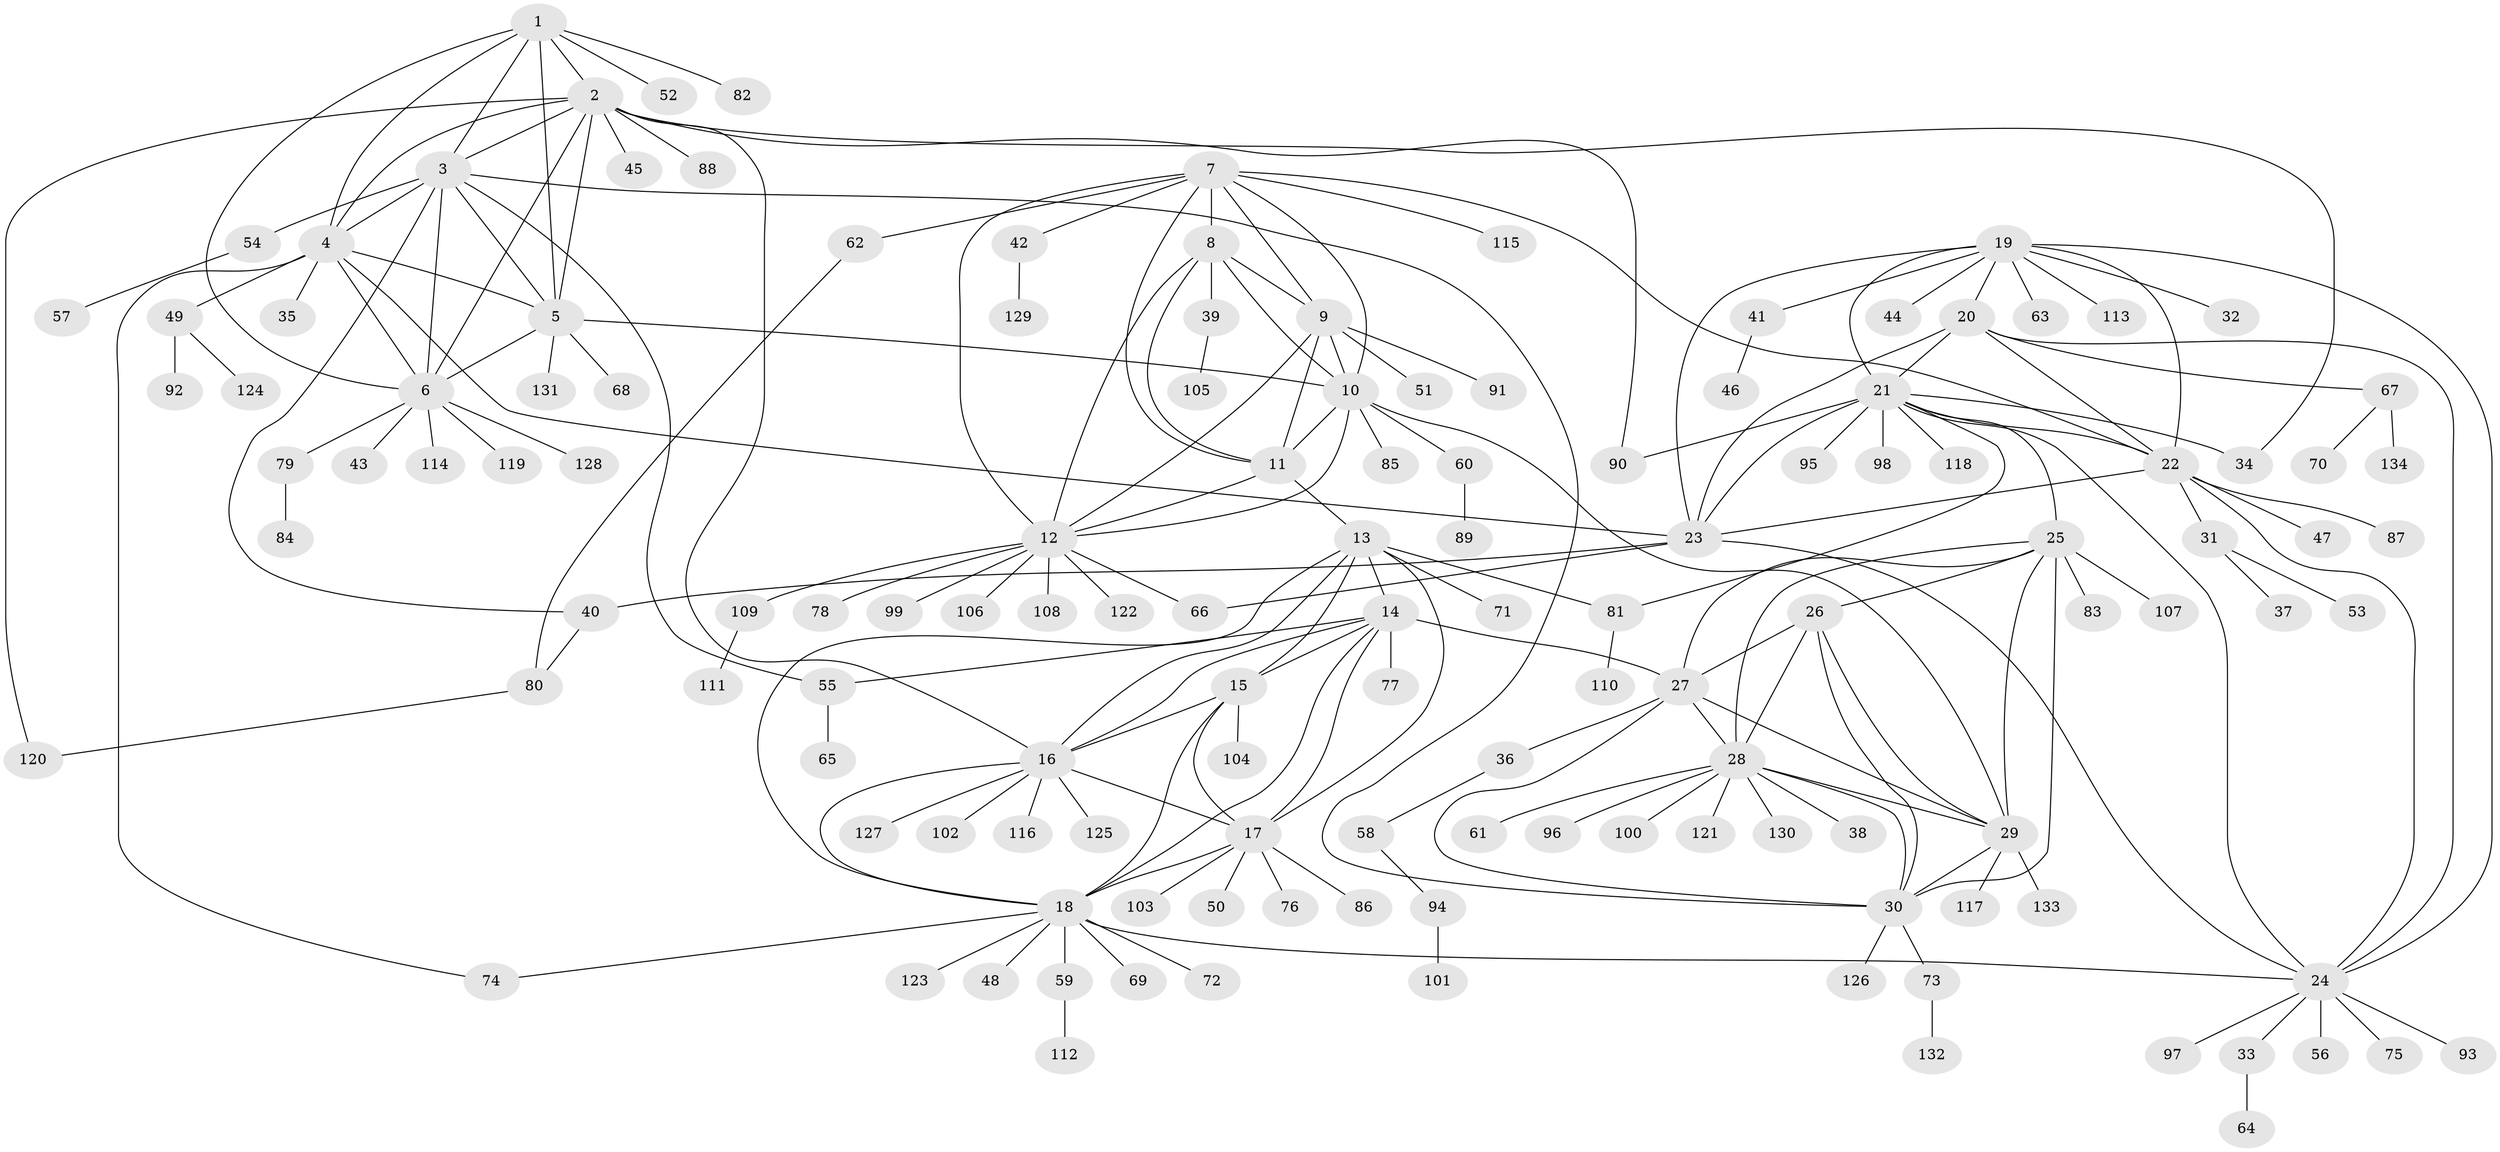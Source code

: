// Generated by graph-tools (version 1.1) at 2025/15/03/09/25 04:15:52]
// undirected, 134 vertices, 198 edges
graph export_dot {
graph [start="1"]
  node [color=gray90,style=filled];
  1;
  2;
  3;
  4;
  5;
  6;
  7;
  8;
  9;
  10;
  11;
  12;
  13;
  14;
  15;
  16;
  17;
  18;
  19;
  20;
  21;
  22;
  23;
  24;
  25;
  26;
  27;
  28;
  29;
  30;
  31;
  32;
  33;
  34;
  35;
  36;
  37;
  38;
  39;
  40;
  41;
  42;
  43;
  44;
  45;
  46;
  47;
  48;
  49;
  50;
  51;
  52;
  53;
  54;
  55;
  56;
  57;
  58;
  59;
  60;
  61;
  62;
  63;
  64;
  65;
  66;
  67;
  68;
  69;
  70;
  71;
  72;
  73;
  74;
  75;
  76;
  77;
  78;
  79;
  80;
  81;
  82;
  83;
  84;
  85;
  86;
  87;
  88;
  89;
  90;
  91;
  92;
  93;
  94;
  95;
  96;
  97;
  98;
  99;
  100;
  101;
  102;
  103;
  104;
  105;
  106;
  107;
  108;
  109;
  110;
  111;
  112;
  113;
  114;
  115;
  116;
  117;
  118;
  119;
  120;
  121;
  122;
  123;
  124;
  125;
  126;
  127;
  128;
  129;
  130;
  131;
  132;
  133;
  134;
  1 -- 2;
  1 -- 3;
  1 -- 4;
  1 -- 5;
  1 -- 6;
  1 -- 52;
  1 -- 82;
  2 -- 3;
  2 -- 4;
  2 -- 5;
  2 -- 6;
  2 -- 16;
  2 -- 34;
  2 -- 45;
  2 -- 88;
  2 -- 90;
  2 -- 120;
  3 -- 4;
  3 -- 5;
  3 -- 6;
  3 -- 30;
  3 -- 40;
  3 -- 54;
  3 -- 55;
  4 -- 5;
  4 -- 6;
  4 -- 23;
  4 -- 35;
  4 -- 49;
  4 -- 74;
  5 -- 6;
  5 -- 10;
  5 -- 68;
  5 -- 131;
  6 -- 43;
  6 -- 79;
  6 -- 114;
  6 -- 119;
  6 -- 128;
  7 -- 8;
  7 -- 9;
  7 -- 10;
  7 -- 11;
  7 -- 12;
  7 -- 22;
  7 -- 42;
  7 -- 62;
  7 -- 115;
  8 -- 9;
  8 -- 10;
  8 -- 11;
  8 -- 12;
  8 -- 39;
  9 -- 10;
  9 -- 11;
  9 -- 12;
  9 -- 51;
  9 -- 91;
  10 -- 11;
  10 -- 12;
  10 -- 29;
  10 -- 60;
  10 -- 85;
  11 -- 12;
  11 -- 13;
  12 -- 66;
  12 -- 78;
  12 -- 99;
  12 -- 106;
  12 -- 108;
  12 -- 109;
  12 -- 122;
  13 -- 14;
  13 -- 15;
  13 -- 16;
  13 -- 17;
  13 -- 18;
  13 -- 71;
  13 -- 81;
  14 -- 15;
  14 -- 16;
  14 -- 17;
  14 -- 18;
  14 -- 27;
  14 -- 55;
  14 -- 77;
  15 -- 16;
  15 -- 17;
  15 -- 18;
  15 -- 104;
  16 -- 17;
  16 -- 18;
  16 -- 102;
  16 -- 116;
  16 -- 125;
  16 -- 127;
  17 -- 18;
  17 -- 50;
  17 -- 76;
  17 -- 86;
  17 -- 103;
  18 -- 24;
  18 -- 48;
  18 -- 59;
  18 -- 69;
  18 -- 72;
  18 -- 74;
  18 -- 123;
  19 -- 20;
  19 -- 21;
  19 -- 22;
  19 -- 23;
  19 -- 24;
  19 -- 32;
  19 -- 41;
  19 -- 44;
  19 -- 63;
  19 -- 113;
  20 -- 21;
  20 -- 22;
  20 -- 23;
  20 -- 24;
  20 -- 67;
  21 -- 22;
  21 -- 23;
  21 -- 24;
  21 -- 25;
  21 -- 34;
  21 -- 81;
  21 -- 90;
  21 -- 95;
  21 -- 98;
  21 -- 118;
  22 -- 23;
  22 -- 24;
  22 -- 31;
  22 -- 47;
  22 -- 87;
  23 -- 24;
  23 -- 40;
  23 -- 66;
  24 -- 33;
  24 -- 56;
  24 -- 75;
  24 -- 93;
  24 -- 97;
  25 -- 26;
  25 -- 27;
  25 -- 28;
  25 -- 29;
  25 -- 30;
  25 -- 83;
  25 -- 107;
  26 -- 27;
  26 -- 28;
  26 -- 29;
  26 -- 30;
  27 -- 28;
  27 -- 29;
  27 -- 30;
  27 -- 36;
  28 -- 29;
  28 -- 30;
  28 -- 38;
  28 -- 61;
  28 -- 96;
  28 -- 100;
  28 -- 121;
  28 -- 130;
  29 -- 30;
  29 -- 117;
  29 -- 133;
  30 -- 73;
  30 -- 126;
  31 -- 37;
  31 -- 53;
  33 -- 64;
  36 -- 58;
  39 -- 105;
  40 -- 80;
  41 -- 46;
  42 -- 129;
  49 -- 92;
  49 -- 124;
  54 -- 57;
  55 -- 65;
  58 -- 94;
  59 -- 112;
  60 -- 89;
  62 -- 80;
  67 -- 70;
  67 -- 134;
  73 -- 132;
  79 -- 84;
  80 -- 120;
  81 -- 110;
  94 -- 101;
  109 -- 111;
}
